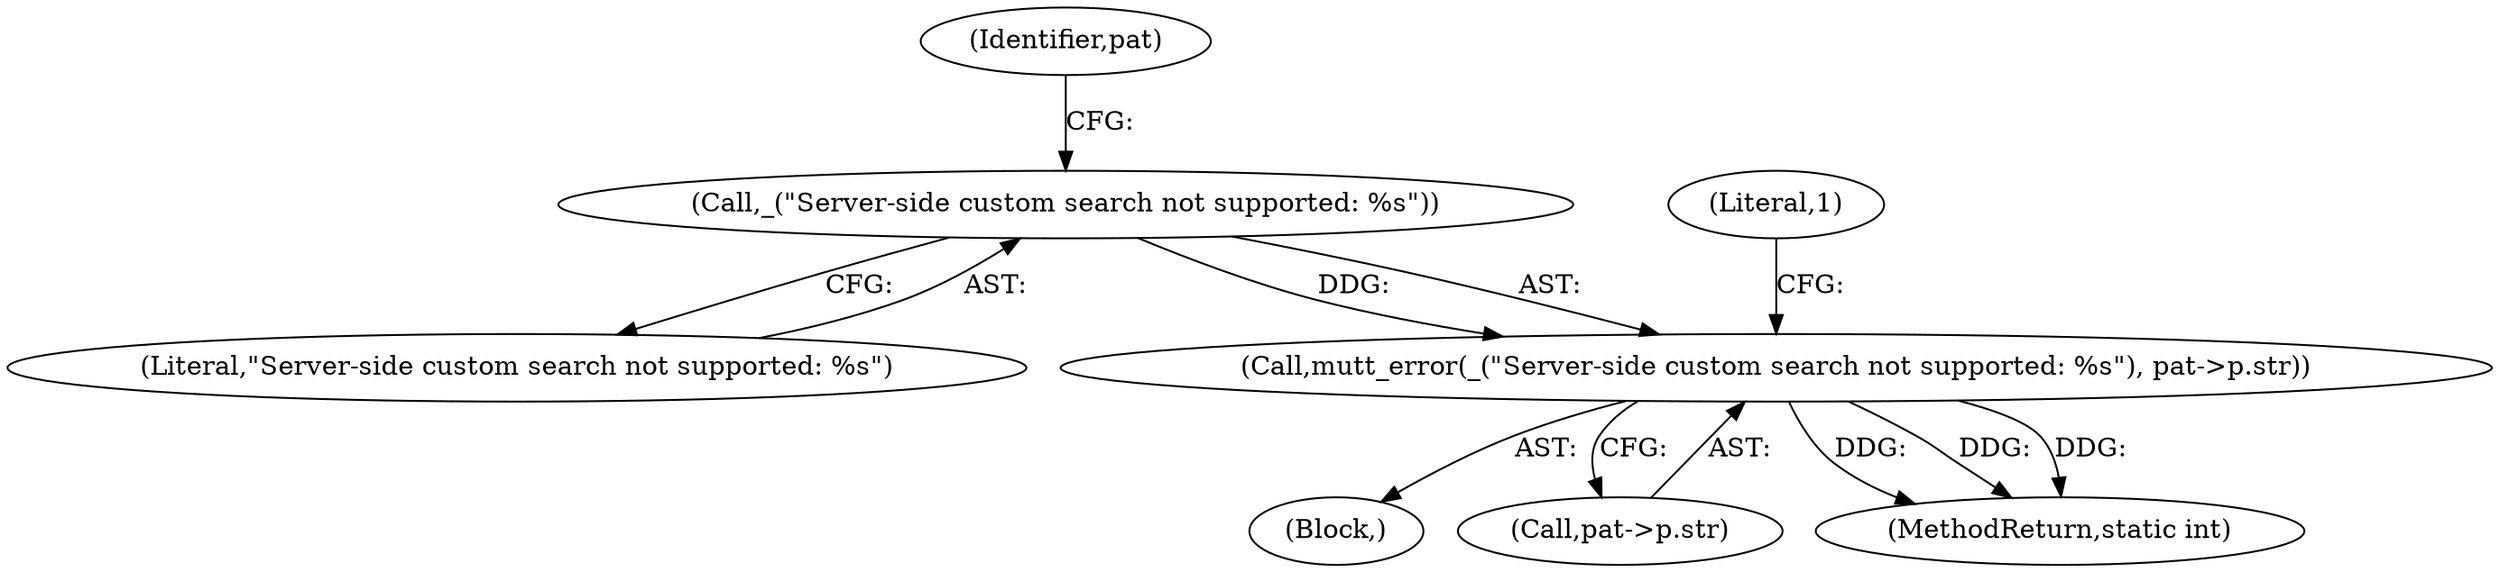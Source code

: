 digraph "0_neomutt_e52393740334443ae0206cab2d7caef381646725_1@pointer" {
"1000321" [label="(Call,mutt_error(_(\"Server-side custom search not supported: %s\"), pat->p.str))"];
"1000322" [label="(Call,_(\"Server-side custom search not supported: %s\"))"];
"1000320" [label="(Block,)"];
"1000324" [label="(Call,pat->p.str)"];
"1000322" [label="(Call,_(\"Server-side custom search not supported: %s\"))"];
"1000350" [label="(MethodReturn,static int)"];
"1000326" [label="(Identifier,pat)"];
"1000321" [label="(Call,mutt_error(_(\"Server-side custom search not supported: %s\"), pat->p.str))"];
"1000323" [label="(Literal,\"Server-side custom search not supported: %s\")"];
"1000331" [label="(Literal,1)"];
"1000321" -> "1000320"  [label="AST: "];
"1000321" -> "1000324"  [label="CFG: "];
"1000322" -> "1000321"  [label="AST: "];
"1000324" -> "1000321"  [label="AST: "];
"1000331" -> "1000321"  [label="CFG: "];
"1000321" -> "1000350"  [label="DDG: "];
"1000321" -> "1000350"  [label="DDG: "];
"1000321" -> "1000350"  [label="DDG: "];
"1000322" -> "1000321"  [label="DDG: "];
"1000322" -> "1000323"  [label="CFG: "];
"1000323" -> "1000322"  [label="AST: "];
"1000326" -> "1000322"  [label="CFG: "];
}
